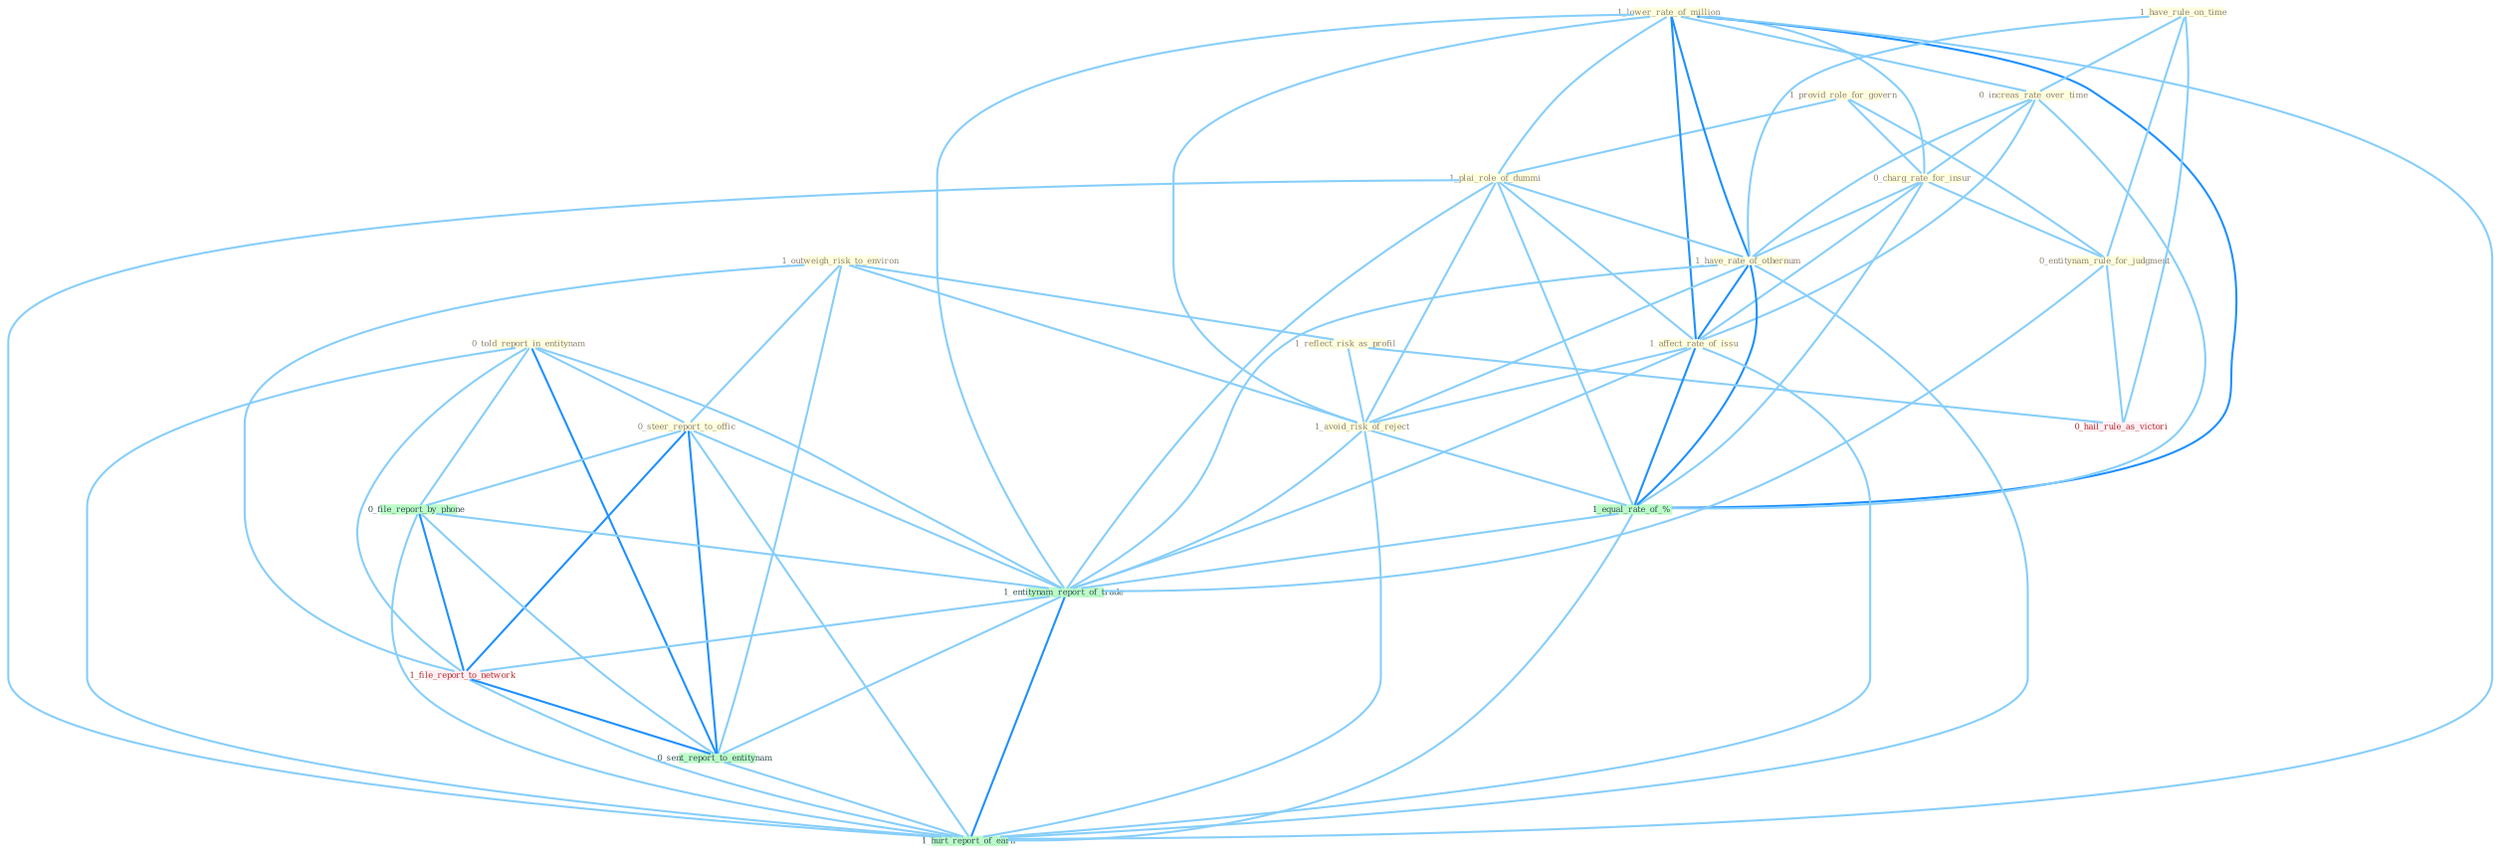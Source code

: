 Graph G{ 
    node
    [shape=polygon,style=filled,width=.5,height=.06,color="#BDFCC9",fixedsize=true,fontsize=4,
    fontcolor="#2f4f4f"];
    {node
    [color="#ffffe0", fontcolor="#8b7d6b"] "1_provid_role_for_govern " "1_lower_rate_of_million " "0_told_report_in_entitynam " "1_have_rule_on_time " "1_plai_role_of_dummi " "0_increas_rate_over_time " "0_charg_rate_for_insur " "1_outweigh_risk_to_environ " "1_have_rate_of_othernum " "0_entitynam_rule_for_judgment " "1_reflect_risk_as_profil " "1_affect_rate_of_issu " "1_avoid_risk_of_reject " "0_steer_report_to_offic "}
{node [color="#fff0f5", fontcolor="#b22222"] "1_file_report_to_network " "0_hail_rule_as_victori "}
edge [color="#B0E2FF"];

	"1_provid_role_for_govern " -- "1_plai_role_of_dummi " [w="1", color="#87cefa" ];
	"1_provid_role_for_govern " -- "0_charg_rate_for_insur " [w="1", color="#87cefa" ];
	"1_provid_role_for_govern " -- "0_entitynam_rule_for_judgment " [w="1", color="#87cefa" ];
	"1_lower_rate_of_million " -- "1_plai_role_of_dummi " [w="1", color="#87cefa" ];
	"1_lower_rate_of_million " -- "0_increas_rate_over_time " [w="1", color="#87cefa" ];
	"1_lower_rate_of_million " -- "0_charg_rate_for_insur " [w="1", color="#87cefa" ];
	"1_lower_rate_of_million " -- "1_have_rate_of_othernum " [w="2", color="#1e90ff" , len=0.8];
	"1_lower_rate_of_million " -- "1_affect_rate_of_issu " [w="2", color="#1e90ff" , len=0.8];
	"1_lower_rate_of_million " -- "1_avoid_risk_of_reject " [w="1", color="#87cefa" ];
	"1_lower_rate_of_million " -- "1_equal_rate_of_% " [w="2", color="#1e90ff" , len=0.8];
	"1_lower_rate_of_million " -- "1_entitynam_report_of_trade " [w="1", color="#87cefa" ];
	"1_lower_rate_of_million " -- "1_hurt_report_of_earn " [w="1", color="#87cefa" ];
	"0_told_report_in_entitynam " -- "0_steer_report_to_offic " [w="1", color="#87cefa" ];
	"0_told_report_in_entitynam " -- "0_file_report_by_phone " [w="1", color="#87cefa" ];
	"0_told_report_in_entitynam " -- "1_entitynam_report_of_trade " [w="1", color="#87cefa" ];
	"0_told_report_in_entitynam " -- "1_file_report_to_network " [w="1", color="#87cefa" ];
	"0_told_report_in_entitynam " -- "0_sent_report_to_entitynam " [w="2", color="#1e90ff" , len=0.8];
	"0_told_report_in_entitynam " -- "1_hurt_report_of_earn " [w="1", color="#87cefa" ];
	"1_have_rule_on_time " -- "0_increas_rate_over_time " [w="1", color="#87cefa" ];
	"1_have_rule_on_time " -- "1_have_rate_of_othernum " [w="1", color="#87cefa" ];
	"1_have_rule_on_time " -- "0_entitynam_rule_for_judgment " [w="1", color="#87cefa" ];
	"1_have_rule_on_time " -- "0_hail_rule_as_victori " [w="1", color="#87cefa" ];
	"1_plai_role_of_dummi " -- "1_have_rate_of_othernum " [w="1", color="#87cefa" ];
	"1_plai_role_of_dummi " -- "1_affect_rate_of_issu " [w="1", color="#87cefa" ];
	"1_plai_role_of_dummi " -- "1_avoid_risk_of_reject " [w="1", color="#87cefa" ];
	"1_plai_role_of_dummi " -- "1_equal_rate_of_% " [w="1", color="#87cefa" ];
	"1_plai_role_of_dummi " -- "1_entitynam_report_of_trade " [w="1", color="#87cefa" ];
	"1_plai_role_of_dummi " -- "1_hurt_report_of_earn " [w="1", color="#87cefa" ];
	"0_increas_rate_over_time " -- "0_charg_rate_for_insur " [w="1", color="#87cefa" ];
	"0_increas_rate_over_time " -- "1_have_rate_of_othernum " [w="1", color="#87cefa" ];
	"0_increas_rate_over_time " -- "1_affect_rate_of_issu " [w="1", color="#87cefa" ];
	"0_increas_rate_over_time " -- "1_equal_rate_of_% " [w="1", color="#87cefa" ];
	"0_charg_rate_for_insur " -- "1_have_rate_of_othernum " [w="1", color="#87cefa" ];
	"0_charg_rate_for_insur " -- "0_entitynam_rule_for_judgment " [w="1", color="#87cefa" ];
	"0_charg_rate_for_insur " -- "1_affect_rate_of_issu " [w="1", color="#87cefa" ];
	"0_charg_rate_for_insur " -- "1_equal_rate_of_% " [w="1", color="#87cefa" ];
	"1_outweigh_risk_to_environ " -- "1_reflect_risk_as_profil " [w="1", color="#87cefa" ];
	"1_outweigh_risk_to_environ " -- "1_avoid_risk_of_reject " [w="1", color="#87cefa" ];
	"1_outweigh_risk_to_environ " -- "0_steer_report_to_offic " [w="1", color="#87cefa" ];
	"1_outweigh_risk_to_environ " -- "1_file_report_to_network " [w="1", color="#87cefa" ];
	"1_outweigh_risk_to_environ " -- "0_sent_report_to_entitynam " [w="1", color="#87cefa" ];
	"1_have_rate_of_othernum " -- "1_affect_rate_of_issu " [w="2", color="#1e90ff" , len=0.8];
	"1_have_rate_of_othernum " -- "1_avoid_risk_of_reject " [w="1", color="#87cefa" ];
	"1_have_rate_of_othernum " -- "1_equal_rate_of_% " [w="2", color="#1e90ff" , len=0.8];
	"1_have_rate_of_othernum " -- "1_entitynam_report_of_trade " [w="1", color="#87cefa" ];
	"1_have_rate_of_othernum " -- "1_hurt_report_of_earn " [w="1", color="#87cefa" ];
	"0_entitynam_rule_for_judgment " -- "1_entitynam_report_of_trade " [w="1", color="#87cefa" ];
	"0_entitynam_rule_for_judgment " -- "0_hail_rule_as_victori " [w="1", color="#87cefa" ];
	"1_reflect_risk_as_profil " -- "1_avoid_risk_of_reject " [w="1", color="#87cefa" ];
	"1_reflect_risk_as_profil " -- "0_hail_rule_as_victori " [w="1", color="#87cefa" ];
	"1_affect_rate_of_issu " -- "1_avoid_risk_of_reject " [w="1", color="#87cefa" ];
	"1_affect_rate_of_issu " -- "1_equal_rate_of_% " [w="2", color="#1e90ff" , len=0.8];
	"1_affect_rate_of_issu " -- "1_entitynam_report_of_trade " [w="1", color="#87cefa" ];
	"1_affect_rate_of_issu " -- "1_hurt_report_of_earn " [w="1", color="#87cefa" ];
	"1_avoid_risk_of_reject " -- "1_equal_rate_of_% " [w="1", color="#87cefa" ];
	"1_avoid_risk_of_reject " -- "1_entitynam_report_of_trade " [w="1", color="#87cefa" ];
	"1_avoid_risk_of_reject " -- "1_hurt_report_of_earn " [w="1", color="#87cefa" ];
	"0_steer_report_to_offic " -- "0_file_report_by_phone " [w="1", color="#87cefa" ];
	"0_steer_report_to_offic " -- "1_entitynam_report_of_trade " [w="1", color="#87cefa" ];
	"0_steer_report_to_offic " -- "1_file_report_to_network " [w="2", color="#1e90ff" , len=0.8];
	"0_steer_report_to_offic " -- "0_sent_report_to_entitynam " [w="2", color="#1e90ff" , len=0.8];
	"0_steer_report_to_offic " -- "1_hurt_report_of_earn " [w="1", color="#87cefa" ];
	"0_file_report_by_phone " -- "1_entitynam_report_of_trade " [w="1", color="#87cefa" ];
	"0_file_report_by_phone " -- "1_file_report_to_network " [w="2", color="#1e90ff" , len=0.8];
	"0_file_report_by_phone " -- "0_sent_report_to_entitynam " [w="1", color="#87cefa" ];
	"0_file_report_by_phone " -- "1_hurt_report_of_earn " [w="1", color="#87cefa" ];
	"1_equal_rate_of_% " -- "1_entitynam_report_of_trade " [w="1", color="#87cefa" ];
	"1_equal_rate_of_% " -- "1_hurt_report_of_earn " [w="1", color="#87cefa" ];
	"1_entitynam_report_of_trade " -- "1_file_report_to_network " [w="1", color="#87cefa" ];
	"1_entitynam_report_of_trade " -- "0_sent_report_to_entitynam " [w="1", color="#87cefa" ];
	"1_entitynam_report_of_trade " -- "1_hurt_report_of_earn " [w="2", color="#1e90ff" , len=0.8];
	"1_file_report_to_network " -- "0_sent_report_to_entitynam " [w="2", color="#1e90ff" , len=0.8];
	"1_file_report_to_network " -- "1_hurt_report_of_earn " [w="1", color="#87cefa" ];
	"0_sent_report_to_entitynam " -- "1_hurt_report_of_earn " [w="1", color="#87cefa" ];
}